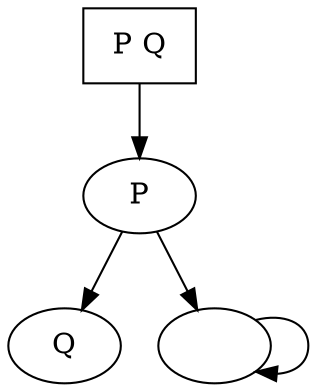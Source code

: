 digraph mon_systeme {
    /* Liste des n÷uds avec leurs labels séparés par des espaces */
    q1 [ label =" P Q "];
    q2 [ label =" P "];
    q3 [ label =" Q "];
    q4 [ label ="  "];

    /* Un seul n÷ud initial */
    q1 [ shape = box ];

    /* Transitions */
    q1 -> q2 -> q3 ;
    q2 -> q4 ;
    q4 -> q4 ;
 }